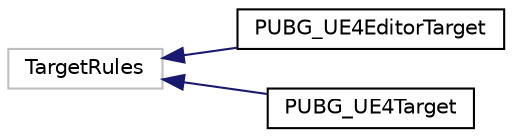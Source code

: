digraph "그래픽컬한 클래스 계통도"
{
 // LATEX_PDF_SIZE
  edge [fontname="Helvetica",fontsize="10",labelfontname="Helvetica",labelfontsize="10"];
  node [fontname="Helvetica",fontsize="10",shape=record];
  rankdir="LR";
  Node0 [label="TargetRules",height=0.2,width=0.4,color="grey75", fillcolor="white", style="filled",tooltip=" "];
  Node0 -> Node1 [dir="back",color="midnightblue",fontsize="10",style="solid",fontname="Helvetica"];
  Node1 [label="PUBG_UE4EditorTarget",height=0.2,width=0.4,color="black", fillcolor="white", style="filled",URL="$class_p_u_b_g___u_e4_editor_target.html",tooltip=" "];
  Node0 -> Node2 [dir="back",color="midnightblue",fontsize="10",style="solid",fontname="Helvetica"];
  Node2 [label="PUBG_UE4Target",height=0.2,width=0.4,color="black", fillcolor="white", style="filled",URL="$class_p_u_b_g___u_e4_target.html",tooltip=" "];
}
